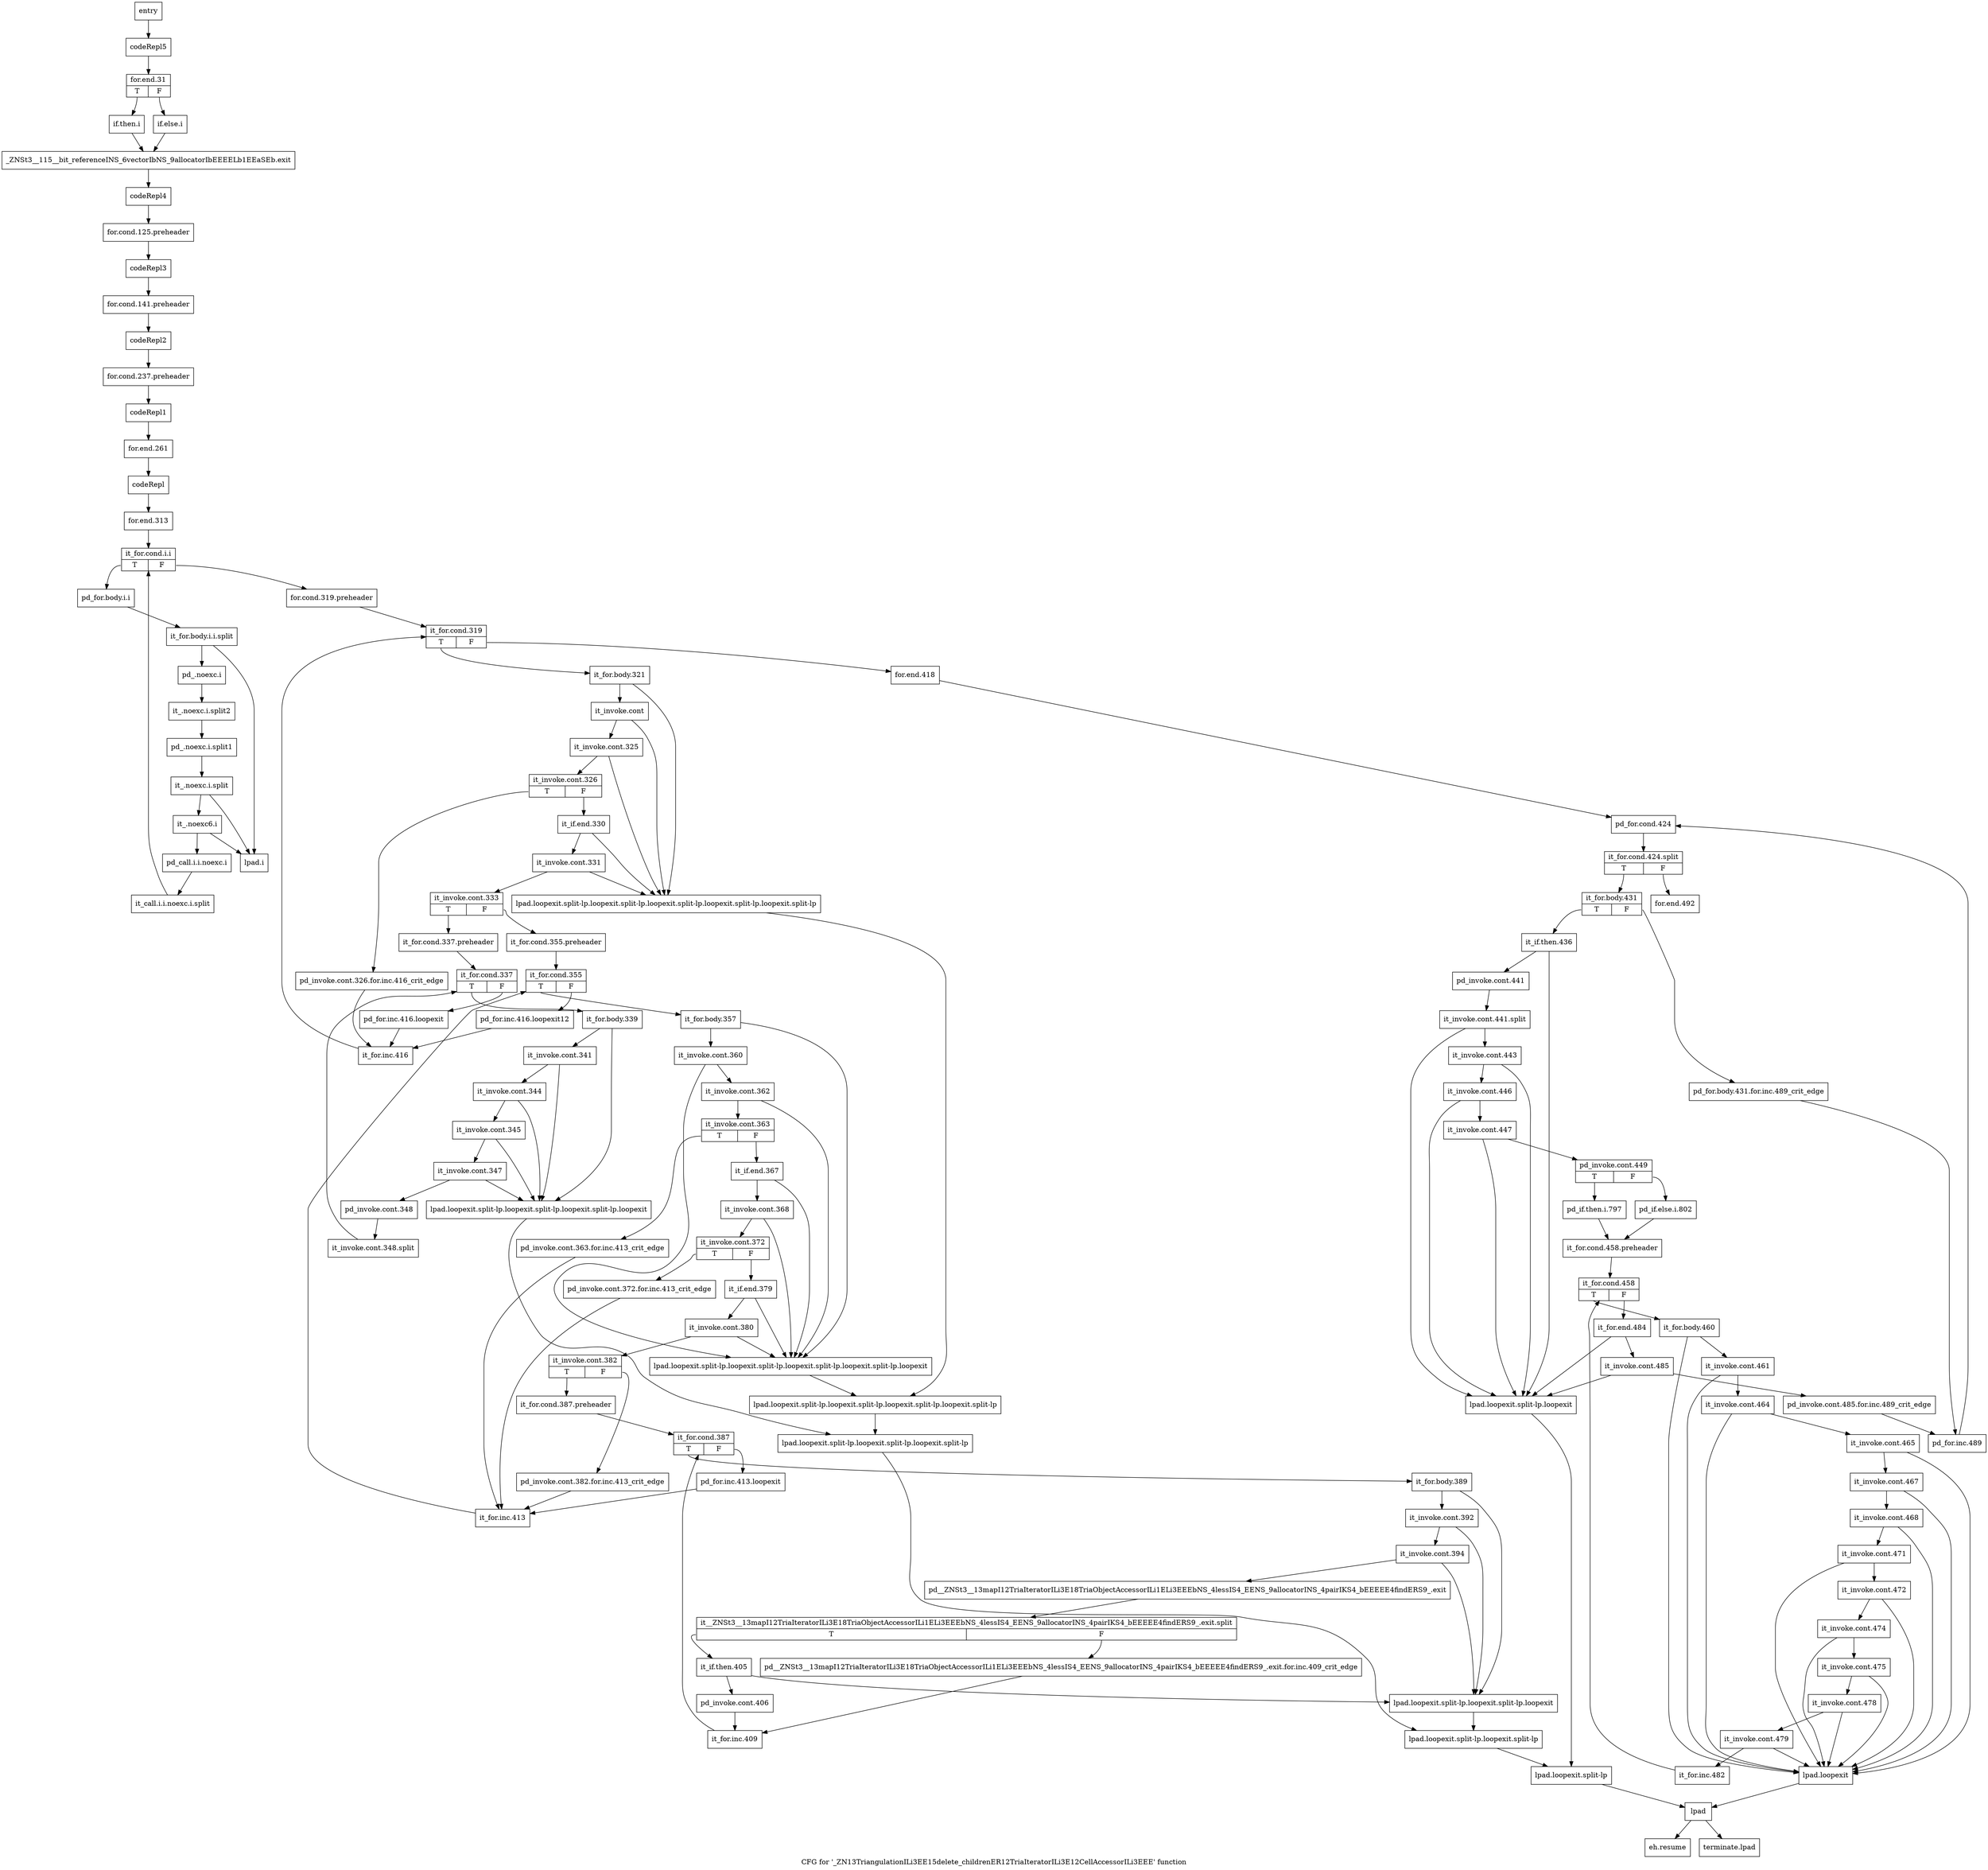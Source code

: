 digraph "CFG for '_ZN13TriangulationILi3EE15delete_childrenER12TriaIteratorILi3E12CellAccessorILi3EEE' function" {
	label="CFG for '_ZN13TriangulationILi3EE15delete_childrenER12TriaIteratorILi3E12CellAccessorILi3EEE' function";

	Node0x79819b0 [shape=record,label="{entry}"];
	Node0x79819b0 -> Node0x7981a00;
	Node0x7981a00 [shape=record,label="{codeRepl5}"];
	Node0x7981a00 -> Node0x7981a50;
	Node0x7981a50 [shape=record,label="{for.end.31|{<s0>T|<s1>F}}"];
	Node0x7981a50:s0 -> Node0x7981aa0;
	Node0x7981a50:s1 -> Node0x7981af0;
	Node0x7981aa0 [shape=record,label="{if.then.i}"];
	Node0x7981aa0 -> Node0x7981b40;
	Node0x7981af0 [shape=record,label="{if.else.i}"];
	Node0x7981af0 -> Node0x7981b40;
	Node0x7981b40 [shape=record,label="{_ZNSt3__115__bit_referenceINS_6vectorIbNS_9allocatorIbEEEELb1EEaSEb.exit}"];
	Node0x7981b40 -> Node0x7981b90;
	Node0x7981b90 [shape=record,label="{codeRepl4}"];
	Node0x7981b90 -> Node0x7981be0;
	Node0x7981be0 [shape=record,label="{for.cond.125.preheader}"];
	Node0x7981be0 -> Node0x7981c30;
	Node0x7981c30 [shape=record,label="{codeRepl3}"];
	Node0x7981c30 -> Node0x7981c80;
	Node0x7981c80 [shape=record,label="{for.cond.141.preheader}"];
	Node0x7981c80 -> Node0x7981cd0;
	Node0x7981cd0 [shape=record,label="{codeRepl2}"];
	Node0x7981cd0 -> Node0x7981d20;
	Node0x7981d20 [shape=record,label="{for.cond.237.preheader}"];
	Node0x7981d20 -> Node0x7981d70;
	Node0x7981d70 [shape=record,label="{codeRepl1}"];
	Node0x7981d70 -> Node0x7981dc0;
	Node0x7981dc0 [shape=record,label="{for.end.261}"];
	Node0x7981dc0 -> Node0x7981e10;
	Node0x7981e10 [shape=record,label="{codeRepl}"];
	Node0x7981e10 -> Node0x7981e60;
	Node0x7981e60 [shape=record,label="{for.end.313}"];
	Node0x7981e60 -> Node0x7981eb0;
	Node0x7981eb0 [shape=record,label="{it_for.cond.i.i|{<s0>T|<s1>F}}"];
	Node0x7981eb0:s0 -> Node0x7981f50;
	Node0x7981eb0:s1 -> Node0x7981f00;
	Node0x7981f00 [shape=record,label="{for.cond.319.preheader}"];
	Node0x7981f00 -> Node0x79820e0;
	Node0x7981f50 [shape=record,label="{pd_for.body.i.i}"];
	Node0x7981f50 -> Node0xb6e7140;
	Node0xb6e7140 [shape=record,label="{it_for.body.i.i.split}"];
	Node0xb6e7140 -> Node0x7981fa0;
	Node0xb6e7140 -> Node0x7982090;
	Node0x7981fa0 [shape=record,label="{pd_.noexc.i}"];
	Node0x7981fa0 -> Node0xb6e5970;
	Node0xb6e5970 [shape=record,label="{it_.noexc.i.split2}"];
	Node0xb6e5970 -> Node0xb6e5810;
	Node0xb6e5810 [shape=record,label="{pd_.noexc.i.split1}"];
	Node0xb6e5810 -> Node0xb6e56b0;
	Node0xb6e56b0 [shape=record,label="{it_.noexc.i.split}"];
	Node0xb6e56b0 -> Node0x7981ff0;
	Node0xb6e56b0 -> Node0x7982090;
	Node0x7981ff0 [shape=record,label="{it_.noexc6.i}"];
	Node0x7981ff0 -> Node0x7982040;
	Node0x7981ff0 -> Node0x7982090;
	Node0x7982040 [shape=record,label="{pd_call.i.i.noexc.i}"];
	Node0x7982040 -> Node0xb6e5ea0;
	Node0xb6e5ea0 [shape=record,label="{it_call.i.i.noexc.i.split}"];
	Node0xb6e5ea0 -> Node0x7981eb0;
	Node0x7982090 [shape=record,label="{lpad.i}"];
	Node0x79820e0 [shape=record,label="{it_for.cond.319|{<s0>T|<s1>F}}"];
	Node0x79820e0:s0 -> Node0x7982130;
	Node0x79820e0:s1 -> Node0x7983300;
	Node0x7982130 [shape=record,label="{it_for.body.321}"];
	Node0x7982130 -> Node0x7982180;
	Node0x7982130 -> Node0x7982450;
	Node0x7982180 [shape=record,label="{it_invoke.cont}"];
	Node0x7982180 -> Node0x79821d0;
	Node0x7982180 -> Node0x7982450;
	Node0x79821d0 [shape=record,label="{it_invoke.cont.325}"];
	Node0x79821d0 -> Node0x7982220;
	Node0x79821d0 -> Node0x7982450;
	Node0x7982220 [shape=record,label="{it_invoke.cont.326|{<s0>T|<s1>F}}"];
	Node0x7982220:s0 -> Node0x7982270;
	Node0x7982220:s1 -> Node0x7982630;
	Node0x7982270 [shape=record,label="{pd_invoke.cont.326.for.inc.416_crit_edge}"];
	Node0x7982270 -> Node0x79832b0;
	Node0x79822c0 [shape=record,label="{lpad.loopexit}"];
	Node0x79822c0 -> Node0x79825e0;
	Node0x7982310 [shape=record,label="{lpad.loopexit.split-lp.loopexit}"];
	Node0x7982310 -> Node0x7982590;
	Node0x7982360 [shape=record,label="{lpad.loopexit.split-lp.loopexit.split-lp.loopexit}"];
	Node0x7982360 -> Node0x7982540;
	Node0x79823b0 [shape=record,label="{lpad.loopexit.split-lp.loopexit.split-lp.loopexit.split-lp.loopexit}"];
	Node0x79823b0 -> Node0x79824f0;
	Node0x7982400 [shape=record,label="{lpad.loopexit.split-lp.loopexit.split-lp.loopexit.split-lp.loopexit.split-lp.loopexit}"];
	Node0x7982400 -> Node0x79824a0;
	Node0x7982450 [shape=record,label="{lpad.loopexit.split-lp.loopexit.split-lp.loopexit.split-lp.loopexit.split-lp.loopexit.split-lp}"];
	Node0x7982450 -> Node0x79824a0;
	Node0x79824a0 [shape=record,label="{lpad.loopexit.split-lp.loopexit.split-lp.loopexit.split-lp.loopexit.split-lp}"];
	Node0x79824a0 -> Node0x79824f0;
	Node0x79824f0 [shape=record,label="{lpad.loopexit.split-lp.loopexit.split-lp.loopexit.split-lp}"];
	Node0x79824f0 -> Node0x7982540;
	Node0x7982540 [shape=record,label="{lpad.loopexit.split-lp.loopexit.split-lp}"];
	Node0x7982540 -> Node0x7982590;
	Node0x7982590 [shape=record,label="{lpad.loopexit.split-lp}"];
	Node0x7982590 -> Node0x79825e0;
	Node0x79825e0 [shape=record,label="{lpad}"];
	Node0x79825e0 -> Node0x7983d00;
	Node0x79825e0 -> Node0x7983d50;
	Node0x7982630 [shape=record,label="{it_if.end.330}"];
	Node0x7982630 -> Node0x7982680;
	Node0x7982630 -> Node0x7982450;
	Node0x7982680 [shape=record,label="{it_invoke.cont.331}"];
	Node0x7982680 -> Node0x79826d0;
	Node0x7982680 -> Node0x7982450;
	Node0x79826d0 [shape=record,label="{it_invoke.cont.333|{<s0>T|<s1>F}}"];
	Node0x79826d0:s0 -> Node0x7982770;
	Node0x79826d0:s1 -> Node0x7982720;
	Node0x7982720 [shape=record,label="{it_for.cond.355.preheader}"];
	Node0x7982720 -> Node0x79829f0;
	Node0x7982770 [shape=record,label="{it_for.cond.337.preheader}"];
	Node0x7982770 -> Node0x79827c0;
	Node0x79827c0 [shape=record,label="{it_for.cond.337|{<s0>T|<s1>F}}"];
	Node0x79827c0:s0 -> Node0x7982810;
	Node0x79827c0:s1 -> Node0x7983210;
	Node0x7982810 [shape=record,label="{it_for.body.339}"];
	Node0x7982810 -> Node0x7982860;
	Node0x7982810 -> Node0x79823b0;
	Node0x7982860 [shape=record,label="{it_invoke.cont.341}"];
	Node0x7982860 -> Node0x79828b0;
	Node0x7982860 -> Node0x79823b0;
	Node0x79828b0 [shape=record,label="{it_invoke.cont.344}"];
	Node0x79828b0 -> Node0x7982900;
	Node0x79828b0 -> Node0x79823b0;
	Node0x7982900 [shape=record,label="{it_invoke.cont.345}"];
	Node0x7982900 -> Node0x7982950;
	Node0x7982900 -> Node0x79823b0;
	Node0x7982950 [shape=record,label="{it_invoke.cont.347}"];
	Node0x7982950 -> Node0x79829a0;
	Node0x7982950 -> Node0x79823b0;
	Node0x79829a0 [shape=record,label="{pd_invoke.cont.348}"];
	Node0x79829a0 -> Node0xb6e6040;
	Node0xb6e6040 [shape=record,label="{it_invoke.cont.348.split}"];
	Node0xb6e6040 -> Node0x79827c0;
	Node0x79829f0 [shape=record,label="{it_for.cond.355|{<s0>T|<s1>F}}"];
	Node0x79829f0:s0 -> Node0x7982a40;
	Node0x79829f0:s1 -> Node0x7983260;
	Node0x7982a40 [shape=record,label="{it_for.body.357}"];
	Node0x7982a40 -> Node0x7982a90;
	Node0x7982a40 -> Node0x7982400;
	Node0x7982a90 [shape=record,label="{it_invoke.cont.360}"];
	Node0x7982a90 -> Node0x7982ae0;
	Node0x7982a90 -> Node0x7982400;
	Node0x7982ae0 [shape=record,label="{it_invoke.cont.362}"];
	Node0x7982ae0 -> Node0x7982b30;
	Node0x7982ae0 -> Node0x7982400;
	Node0x7982b30 [shape=record,label="{it_invoke.cont.363|{<s0>T|<s1>F}}"];
	Node0x7982b30:s0 -> Node0x7982b80;
	Node0x7982b30:s1 -> Node0x7982bd0;
	Node0x7982b80 [shape=record,label="{pd_invoke.cont.363.for.inc.413_crit_edge}"];
	Node0x7982b80 -> Node0x79831c0;
	Node0x7982bd0 [shape=record,label="{it_if.end.367}"];
	Node0x7982bd0 -> Node0x7982c20;
	Node0x7982bd0 -> Node0x7982400;
	Node0x7982c20 [shape=record,label="{it_invoke.cont.368}"];
	Node0x7982c20 -> Node0x7982c70;
	Node0x7982c20 -> Node0x7982400;
	Node0x7982c70 [shape=record,label="{it_invoke.cont.372|{<s0>T|<s1>F}}"];
	Node0x7982c70:s0 -> Node0x7982cc0;
	Node0x7982c70:s1 -> Node0x7982d10;
	Node0x7982cc0 [shape=record,label="{pd_invoke.cont.372.for.inc.413_crit_edge}"];
	Node0x7982cc0 -> Node0x79831c0;
	Node0x7982d10 [shape=record,label="{it_if.end.379}"];
	Node0x7982d10 -> Node0x7982d60;
	Node0x7982d10 -> Node0x7982400;
	Node0x7982d60 [shape=record,label="{it_invoke.cont.380}"];
	Node0x7982d60 -> Node0x7982db0;
	Node0x7982d60 -> Node0x7982400;
	Node0x7982db0 [shape=record,label="{it_invoke.cont.382|{<s0>T|<s1>F}}"];
	Node0x7982db0:s0 -> Node0x7982e50;
	Node0x7982db0:s1 -> Node0x7982e00;
	Node0x7982e00 [shape=record,label="{pd_invoke.cont.382.for.inc.413_crit_edge}"];
	Node0x7982e00 -> Node0x79831c0;
	Node0x7982e50 [shape=record,label="{it_for.cond.387.preheader}"];
	Node0x7982e50 -> Node0x7982ea0;
	Node0x7982ea0 [shape=record,label="{it_for.cond.387|{<s0>T|<s1>F}}"];
	Node0x7982ea0:s0 -> Node0x7982ef0;
	Node0x7982ea0:s1 -> Node0x7983170;
	Node0x7982ef0 [shape=record,label="{it_for.body.389}"];
	Node0x7982ef0 -> Node0x7982f40;
	Node0x7982ef0 -> Node0x7982360;
	Node0x7982f40 [shape=record,label="{it_invoke.cont.392}"];
	Node0x7982f40 -> Node0x7982f90;
	Node0x7982f40 -> Node0x7982360;
	Node0x7982f90 [shape=record,label="{it_invoke.cont.394}"];
	Node0x7982f90 -> Node0x7982fe0;
	Node0x7982f90 -> Node0x7982360;
	Node0x7982fe0 [shape=record,label="{pd__ZNSt3__13mapI12TriaIteratorILi3E18TriaObjectAccessorILi1ELi3EEEbNS_4lessIS4_EENS_9allocatorINS_4pairIKS4_bEEEEE4findERS9_.exit}"];
	Node0x7982fe0 -> Node0xb44de90;
	Node0xb44de90 [shape=record,label="{it__ZNSt3__13mapI12TriaIteratorILi3E18TriaObjectAccessorILi1ELi3EEEbNS_4lessIS4_EENS_9allocatorINS_4pairIKS4_bEEEEE4findERS9_.exit.split|{<s0>T|<s1>F}}"];
	Node0xb44de90:s0 -> Node0x7983080;
	Node0xb44de90:s1 -> Node0x7983030;
	Node0x7983030 [shape=record,label="{pd__ZNSt3__13mapI12TriaIteratorILi3E18TriaObjectAccessorILi1ELi3EEEbNS_4lessIS4_EENS_9allocatorINS_4pairIKS4_bEEEEE4findERS9_.exit.for.inc.409_crit_edge}"];
	Node0x7983030 -> Node0x7983120;
	Node0x7983080 [shape=record,label="{it_if.then.405}"];
	Node0x7983080 -> Node0x79830d0;
	Node0x7983080 -> Node0x7982360;
	Node0x79830d0 [shape=record,label="{pd_invoke.cont.406}"];
	Node0x79830d0 -> Node0x7983120;
	Node0x7983120 [shape=record,label="{it_for.inc.409}"];
	Node0x7983120 -> Node0x7982ea0;
	Node0x7983170 [shape=record,label="{pd_for.inc.413.loopexit}"];
	Node0x7983170 -> Node0x79831c0;
	Node0x79831c0 [shape=record,label="{it_for.inc.413}"];
	Node0x79831c0 -> Node0x79829f0;
	Node0x7983210 [shape=record,label="{pd_for.inc.416.loopexit}"];
	Node0x7983210 -> Node0x79832b0;
	Node0x7983260 [shape=record,label="{pd_for.inc.416.loopexit12}"];
	Node0x7983260 -> Node0x79832b0;
	Node0x79832b0 [shape=record,label="{it_for.inc.416}"];
	Node0x79832b0 -> Node0x79820e0;
	Node0x7983300 [shape=record,label="{for.end.418}"];
	Node0x7983300 -> Node0x7983350;
	Node0x7983350 [shape=record,label="{pd_for.cond.424}"];
	Node0x7983350 -> Node0xb3e6ab0;
	Node0xb3e6ab0 [shape=record,label="{it_for.cond.424.split|{<s0>T|<s1>F}}"];
	Node0xb3e6ab0:s0 -> Node0x79833a0;
	Node0xb3e6ab0:s1 -> Node0x7983cb0;
	Node0x79833a0 [shape=record,label="{it_for.body.431|{<s0>T|<s1>F}}"];
	Node0x79833a0:s0 -> Node0x7983440;
	Node0x79833a0:s1 -> Node0x79833f0;
	Node0x79833f0 [shape=record,label="{pd_for.body.431.for.inc.489_crit_edge}"];
	Node0x79833f0 -> Node0x7983c60;
	Node0x7983440 [shape=record,label="{it_if.then.436}"];
	Node0x7983440 -> Node0x7983490;
	Node0x7983440 -> Node0x7982310;
	Node0x7983490 [shape=record,label="{pd_invoke.cont.441}"];
	Node0x7983490 -> Node0xb6e69e0;
	Node0xb6e69e0 [shape=record,label="{it_invoke.cont.441.split}"];
	Node0xb6e69e0 -> Node0x79834e0;
	Node0xb6e69e0 -> Node0x7982310;
	Node0x79834e0 [shape=record,label="{it_invoke.cont.443}"];
	Node0x79834e0 -> Node0x7983530;
	Node0x79834e0 -> Node0x7982310;
	Node0x7983530 [shape=record,label="{it_invoke.cont.446}"];
	Node0x7983530 -> Node0x7983580;
	Node0x7983530 -> Node0x7982310;
	Node0x7983580 [shape=record,label="{it_invoke.cont.447}"];
	Node0x7983580 -> Node0x79835d0;
	Node0x7983580 -> Node0x7982310;
	Node0x79835d0 [shape=record,label="{pd_invoke.cont.449|{<s0>T|<s1>F}}"];
	Node0x79835d0:s0 -> Node0x7983620;
	Node0x79835d0:s1 -> Node0x7983670;
	Node0x7983620 [shape=record,label="{pd_if.then.i.797}"];
	Node0x7983620 -> Node0x79836c0;
	Node0x7983670 [shape=record,label="{pd_if.else.i.802}"];
	Node0x7983670 -> Node0x79836c0;
	Node0x79836c0 [shape=record,label="{it_for.cond.458.preheader}"];
	Node0x79836c0 -> Node0x7983710;
	Node0x7983710 [shape=record,label="{it_for.cond.458|{<s0>T|<s1>F}}"];
	Node0x7983710:s0 -> Node0x7983760;
	Node0x7983710:s1 -> Node0x7983b70;
	Node0x7983760 [shape=record,label="{it_for.body.460}"];
	Node0x7983760 -> Node0x79837b0;
	Node0x7983760 -> Node0x79822c0;
	Node0x79837b0 [shape=record,label="{it_invoke.cont.461}"];
	Node0x79837b0 -> Node0x7983800;
	Node0x79837b0 -> Node0x79822c0;
	Node0x7983800 [shape=record,label="{it_invoke.cont.464}"];
	Node0x7983800 -> Node0x7983850;
	Node0x7983800 -> Node0x79822c0;
	Node0x7983850 [shape=record,label="{it_invoke.cont.465}"];
	Node0x7983850 -> Node0x79838a0;
	Node0x7983850 -> Node0x79822c0;
	Node0x79838a0 [shape=record,label="{it_invoke.cont.467}"];
	Node0x79838a0 -> Node0x79838f0;
	Node0x79838a0 -> Node0x79822c0;
	Node0x79838f0 [shape=record,label="{it_invoke.cont.468}"];
	Node0x79838f0 -> Node0x7983940;
	Node0x79838f0 -> Node0x79822c0;
	Node0x7983940 [shape=record,label="{it_invoke.cont.471}"];
	Node0x7983940 -> Node0x7983990;
	Node0x7983940 -> Node0x79822c0;
	Node0x7983990 [shape=record,label="{it_invoke.cont.472}"];
	Node0x7983990 -> Node0x79839e0;
	Node0x7983990 -> Node0x79822c0;
	Node0x79839e0 [shape=record,label="{it_invoke.cont.474}"];
	Node0x79839e0 -> Node0x7983a30;
	Node0x79839e0 -> Node0x79822c0;
	Node0x7983a30 [shape=record,label="{it_invoke.cont.475}"];
	Node0x7983a30 -> Node0x7983a80;
	Node0x7983a30 -> Node0x79822c0;
	Node0x7983a80 [shape=record,label="{it_invoke.cont.478}"];
	Node0x7983a80 -> Node0x7983ad0;
	Node0x7983a80 -> Node0x79822c0;
	Node0x7983ad0 [shape=record,label="{it_invoke.cont.479}"];
	Node0x7983ad0 -> Node0x7983b20;
	Node0x7983ad0 -> Node0x79822c0;
	Node0x7983b20 [shape=record,label="{it_for.inc.482}"];
	Node0x7983b20 -> Node0x7983710;
	Node0x7983b70 [shape=record,label="{it_for.end.484}"];
	Node0x7983b70 -> Node0x7983bc0;
	Node0x7983b70 -> Node0x7982310;
	Node0x7983bc0 [shape=record,label="{it_invoke.cont.485}"];
	Node0x7983bc0 -> Node0x7983c10;
	Node0x7983bc0 -> Node0x7982310;
	Node0x7983c10 [shape=record,label="{pd_invoke.cont.485.for.inc.489_crit_edge}"];
	Node0x7983c10 -> Node0x7983c60;
	Node0x7983c60 [shape=record,label="{pd_for.inc.489}"];
	Node0x7983c60 -> Node0x7983350;
	Node0x7983cb0 [shape=record,label="{for.end.492}"];
	Node0x7983d00 [shape=record,label="{eh.resume}"];
	Node0x7983d50 [shape=record,label="{terminate.lpad}"];
}
